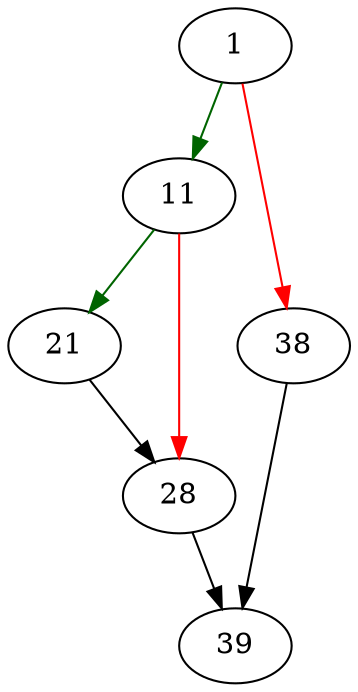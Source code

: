 strict digraph "sqlite3VdbeMemTooBig" {
	// Node definitions.
	1 [entry=true];
	11;
	38;
	21;
	28;
	39;

	// Edge definitions.
	1 -> 11 [
		color=darkgreen
		cond=true
	];
	1 -> 38 [
		color=red
		cond=false
	];
	11 -> 21 [
		color=darkgreen
		cond=true
	];
	11 -> 28 [
		color=red
		cond=false
	];
	38 -> 39;
	21 -> 28;
	28 -> 39;
}
